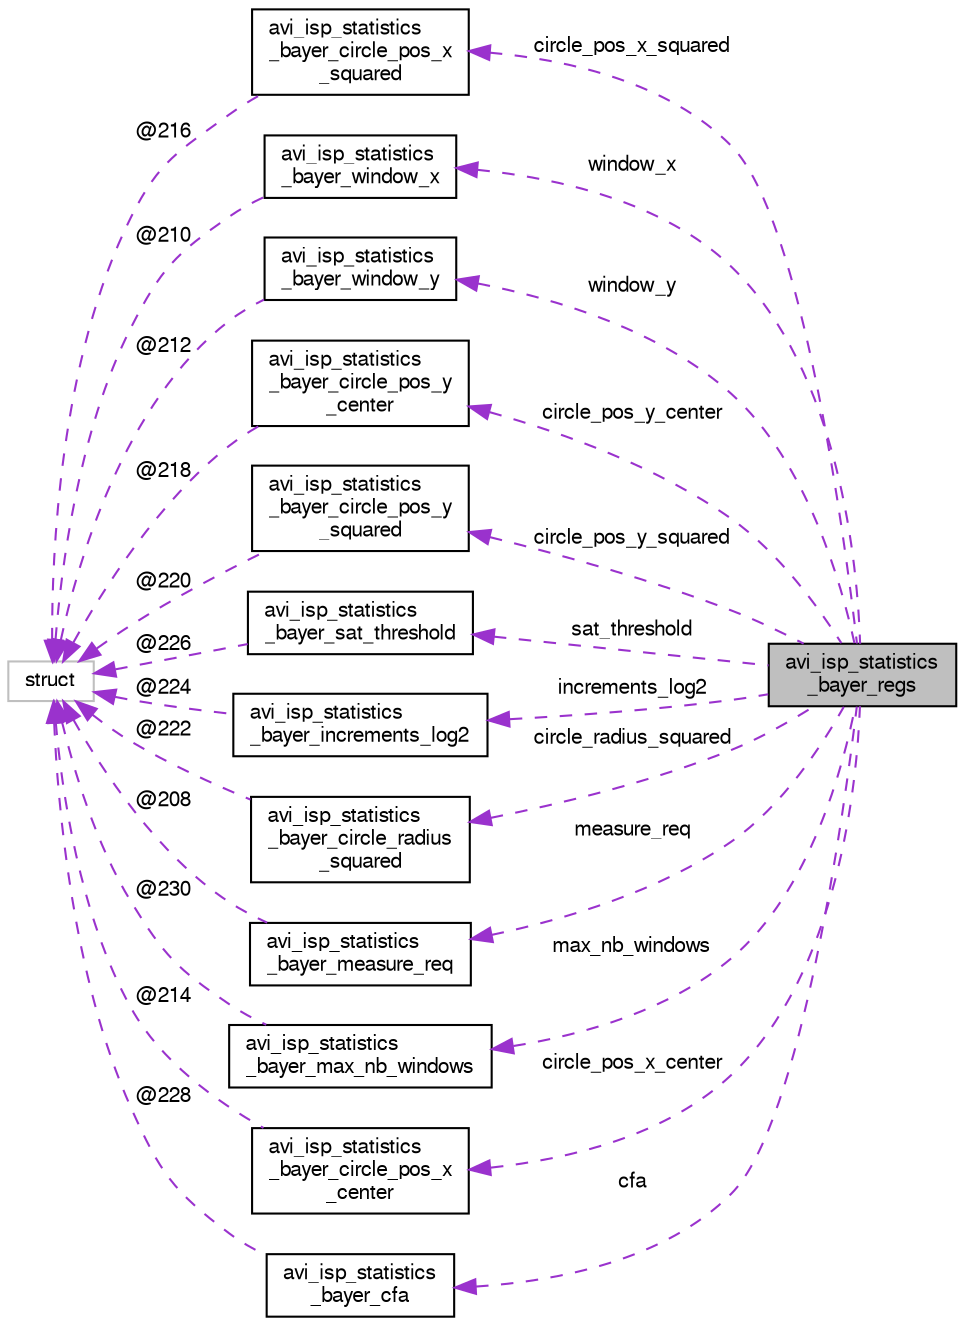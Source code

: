 digraph "avi_isp_statistics_bayer_regs"
{
  edge [fontname="FreeSans",fontsize="10",labelfontname="FreeSans",labelfontsize="10"];
  node [fontname="FreeSans",fontsize="10",shape=record];
  rankdir="LR";
  Node1 [label="avi_isp_statistics\l_bayer_regs",height=0.2,width=0.4,color="black", fillcolor="grey75", style="filled", fontcolor="black"];
  Node2 -> Node1 [dir="back",color="darkorchid3",fontsize="10",style="dashed",label=" circle_pos_x_squared" ,fontname="FreeSans"];
  Node2 [label="avi_isp_statistics\l_bayer_circle_pos_x\l_squared",height=0.2,width=0.4,color="black", fillcolor="white", style="filled",URL="$avi__isp__statistics__bayer_8h.html#unionavi__isp__statistics__bayer__circle__pos__x__squared"];
  Node3 -> Node2 [dir="back",color="darkorchid3",fontsize="10",style="dashed",label=" @216" ,fontname="FreeSans"];
  Node3 [label="struct",height=0.2,width=0.4,color="grey75", fillcolor="white", style="filled"];
  Node4 -> Node1 [dir="back",color="darkorchid3",fontsize="10",style="dashed",label=" window_x" ,fontname="FreeSans"];
  Node4 [label="avi_isp_statistics\l_bayer_window_x",height=0.2,width=0.4,color="black", fillcolor="white", style="filled",URL="$avi__isp__statistics__bayer_8h.html#unionavi__isp__statistics__bayer__window__x"];
  Node3 -> Node4 [dir="back",color="darkorchid3",fontsize="10",style="dashed",label=" @210" ,fontname="FreeSans"];
  Node5 -> Node1 [dir="back",color="darkorchid3",fontsize="10",style="dashed",label=" window_y" ,fontname="FreeSans"];
  Node5 [label="avi_isp_statistics\l_bayer_window_y",height=0.2,width=0.4,color="black", fillcolor="white", style="filled",URL="$avi__isp__statistics__bayer_8h.html#unionavi__isp__statistics__bayer__window__y"];
  Node3 -> Node5 [dir="back",color="darkorchid3",fontsize="10",style="dashed",label=" @212" ,fontname="FreeSans"];
  Node6 -> Node1 [dir="back",color="darkorchid3",fontsize="10",style="dashed",label=" circle_pos_y_center" ,fontname="FreeSans"];
  Node6 [label="avi_isp_statistics\l_bayer_circle_pos_y\l_center",height=0.2,width=0.4,color="black", fillcolor="white", style="filled",URL="$avi__isp__statistics__bayer_8h.html#unionavi__isp__statistics__bayer__circle__pos__y__center"];
  Node3 -> Node6 [dir="back",color="darkorchid3",fontsize="10",style="dashed",label=" @218" ,fontname="FreeSans"];
  Node7 -> Node1 [dir="back",color="darkorchid3",fontsize="10",style="dashed",label=" circle_pos_y_squared" ,fontname="FreeSans"];
  Node7 [label="avi_isp_statistics\l_bayer_circle_pos_y\l_squared",height=0.2,width=0.4,color="black", fillcolor="white", style="filled",URL="$avi__isp__statistics__bayer_8h.html#unionavi__isp__statistics__bayer__circle__pos__y__squared"];
  Node3 -> Node7 [dir="back",color="darkorchid3",fontsize="10",style="dashed",label=" @220" ,fontname="FreeSans"];
  Node8 -> Node1 [dir="back",color="darkorchid3",fontsize="10",style="dashed",label=" sat_threshold" ,fontname="FreeSans"];
  Node8 [label="avi_isp_statistics\l_bayer_sat_threshold",height=0.2,width=0.4,color="black", fillcolor="white", style="filled",URL="$avi__isp__statistics__bayer_8h.html#unionavi__isp__statistics__bayer__sat__threshold"];
  Node3 -> Node8 [dir="back",color="darkorchid3",fontsize="10",style="dashed",label=" @226" ,fontname="FreeSans"];
  Node9 -> Node1 [dir="back",color="darkorchid3",fontsize="10",style="dashed",label=" increments_log2" ,fontname="FreeSans"];
  Node9 [label="avi_isp_statistics\l_bayer_increments_log2",height=0.2,width=0.4,color="black", fillcolor="white", style="filled",URL="$avi__isp__statistics__bayer_8h.html#unionavi__isp__statistics__bayer__increments__log2"];
  Node3 -> Node9 [dir="back",color="darkorchid3",fontsize="10",style="dashed",label=" @224" ,fontname="FreeSans"];
  Node10 -> Node1 [dir="back",color="darkorchid3",fontsize="10",style="dashed",label=" circle_radius_squared" ,fontname="FreeSans"];
  Node10 [label="avi_isp_statistics\l_bayer_circle_radius\l_squared",height=0.2,width=0.4,color="black", fillcolor="white", style="filled",URL="$avi__isp__statistics__bayer_8h.html#unionavi__isp__statistics__bayer__circle__radius__squared"];
  Node3 -> Node10 [dir="back",color="darkorchid3",fontsize="10",style="dashed",label=" @222" ,fontname="FreeSans"];
  Node11 -> Node1 [dir="back",color="darkorchid3",fontsize="10",style="dashed",label=" measure_req" ,fontname="FreeSans"];
  Node11 [label="avi_isp_statistics\l_bayer_measure_req",height=0.2,width=0.4,color="black", fillcolor="white", style="filled",URL="$avi__isp__statistics__bayer_8h.html#unionavi__isp__statistics__bayer__measure__req"];
  Node3 -> Node11 [dir="back",color="darkorchid3",fontsize="10",style="dashed",label=" @208" ,fontname="FreeSans"];
  Node12 -> Node1 [dir="back",color="darkorchid3",fontsize="10",style="dashed",label=" max_nb_windows" ,fontname="FreeSans"];
  Node12 [label="avi_isp_statistics\l_bayer_max_nb_windows",height=0.2,width=0.4,color="black", fillcolor="white", style="filled",URL="$avi__isp__statistics__bayer_8h.html#unionavi__isp__statistics__bayer__max__nb__windows"];
  Node3 -> Node12 [dir="back",color="darkorchid3",fontsize="10",style="dashed",label=" @230" ,fontname="FreeSans"];
  Node13 -> Node1 [dir="back",color="darkorchid3",fontsize="10",style="dashed",label=" circle_pos_x_center" ,fontname="FreeSans"];
  Node13 [label="avi_isp_statistics\l_bayer_circle_pos_x\l_center",height=0.2,width=0.4,color="black", fillcolor="white", style="filled",URL="$avi__isp__statistics__bayer_8h.html#unionavi__isp__statistics__bayer__circle__pos__x__center"];
  Node3 -> Node13 [dir="back",color="darkorchid3",fontsize="10",style="dashed",label=" @214" ,fontname="FreeSans"];
  Node14 -> Node1 [dir="back",color="darkorchid3",fontsize="10",style="dashed",label=" cfa" ,fontname="FreeSans"];
  Node14 [label="avi_isp_statistics\l_bayer_cfa",height=0.2,width=0.4,color="black", fillcolor="white", style="filled",URL="$avi__isp__statistics__bayer_8h.html#unionavi__isp__statistics__bayer__cfa"];
  Node3 -> Node14 [dir="back",color="darkorchid3",fontsize="10",style="dashed",label=" @228" ,fontname="FreeSans"];
}
